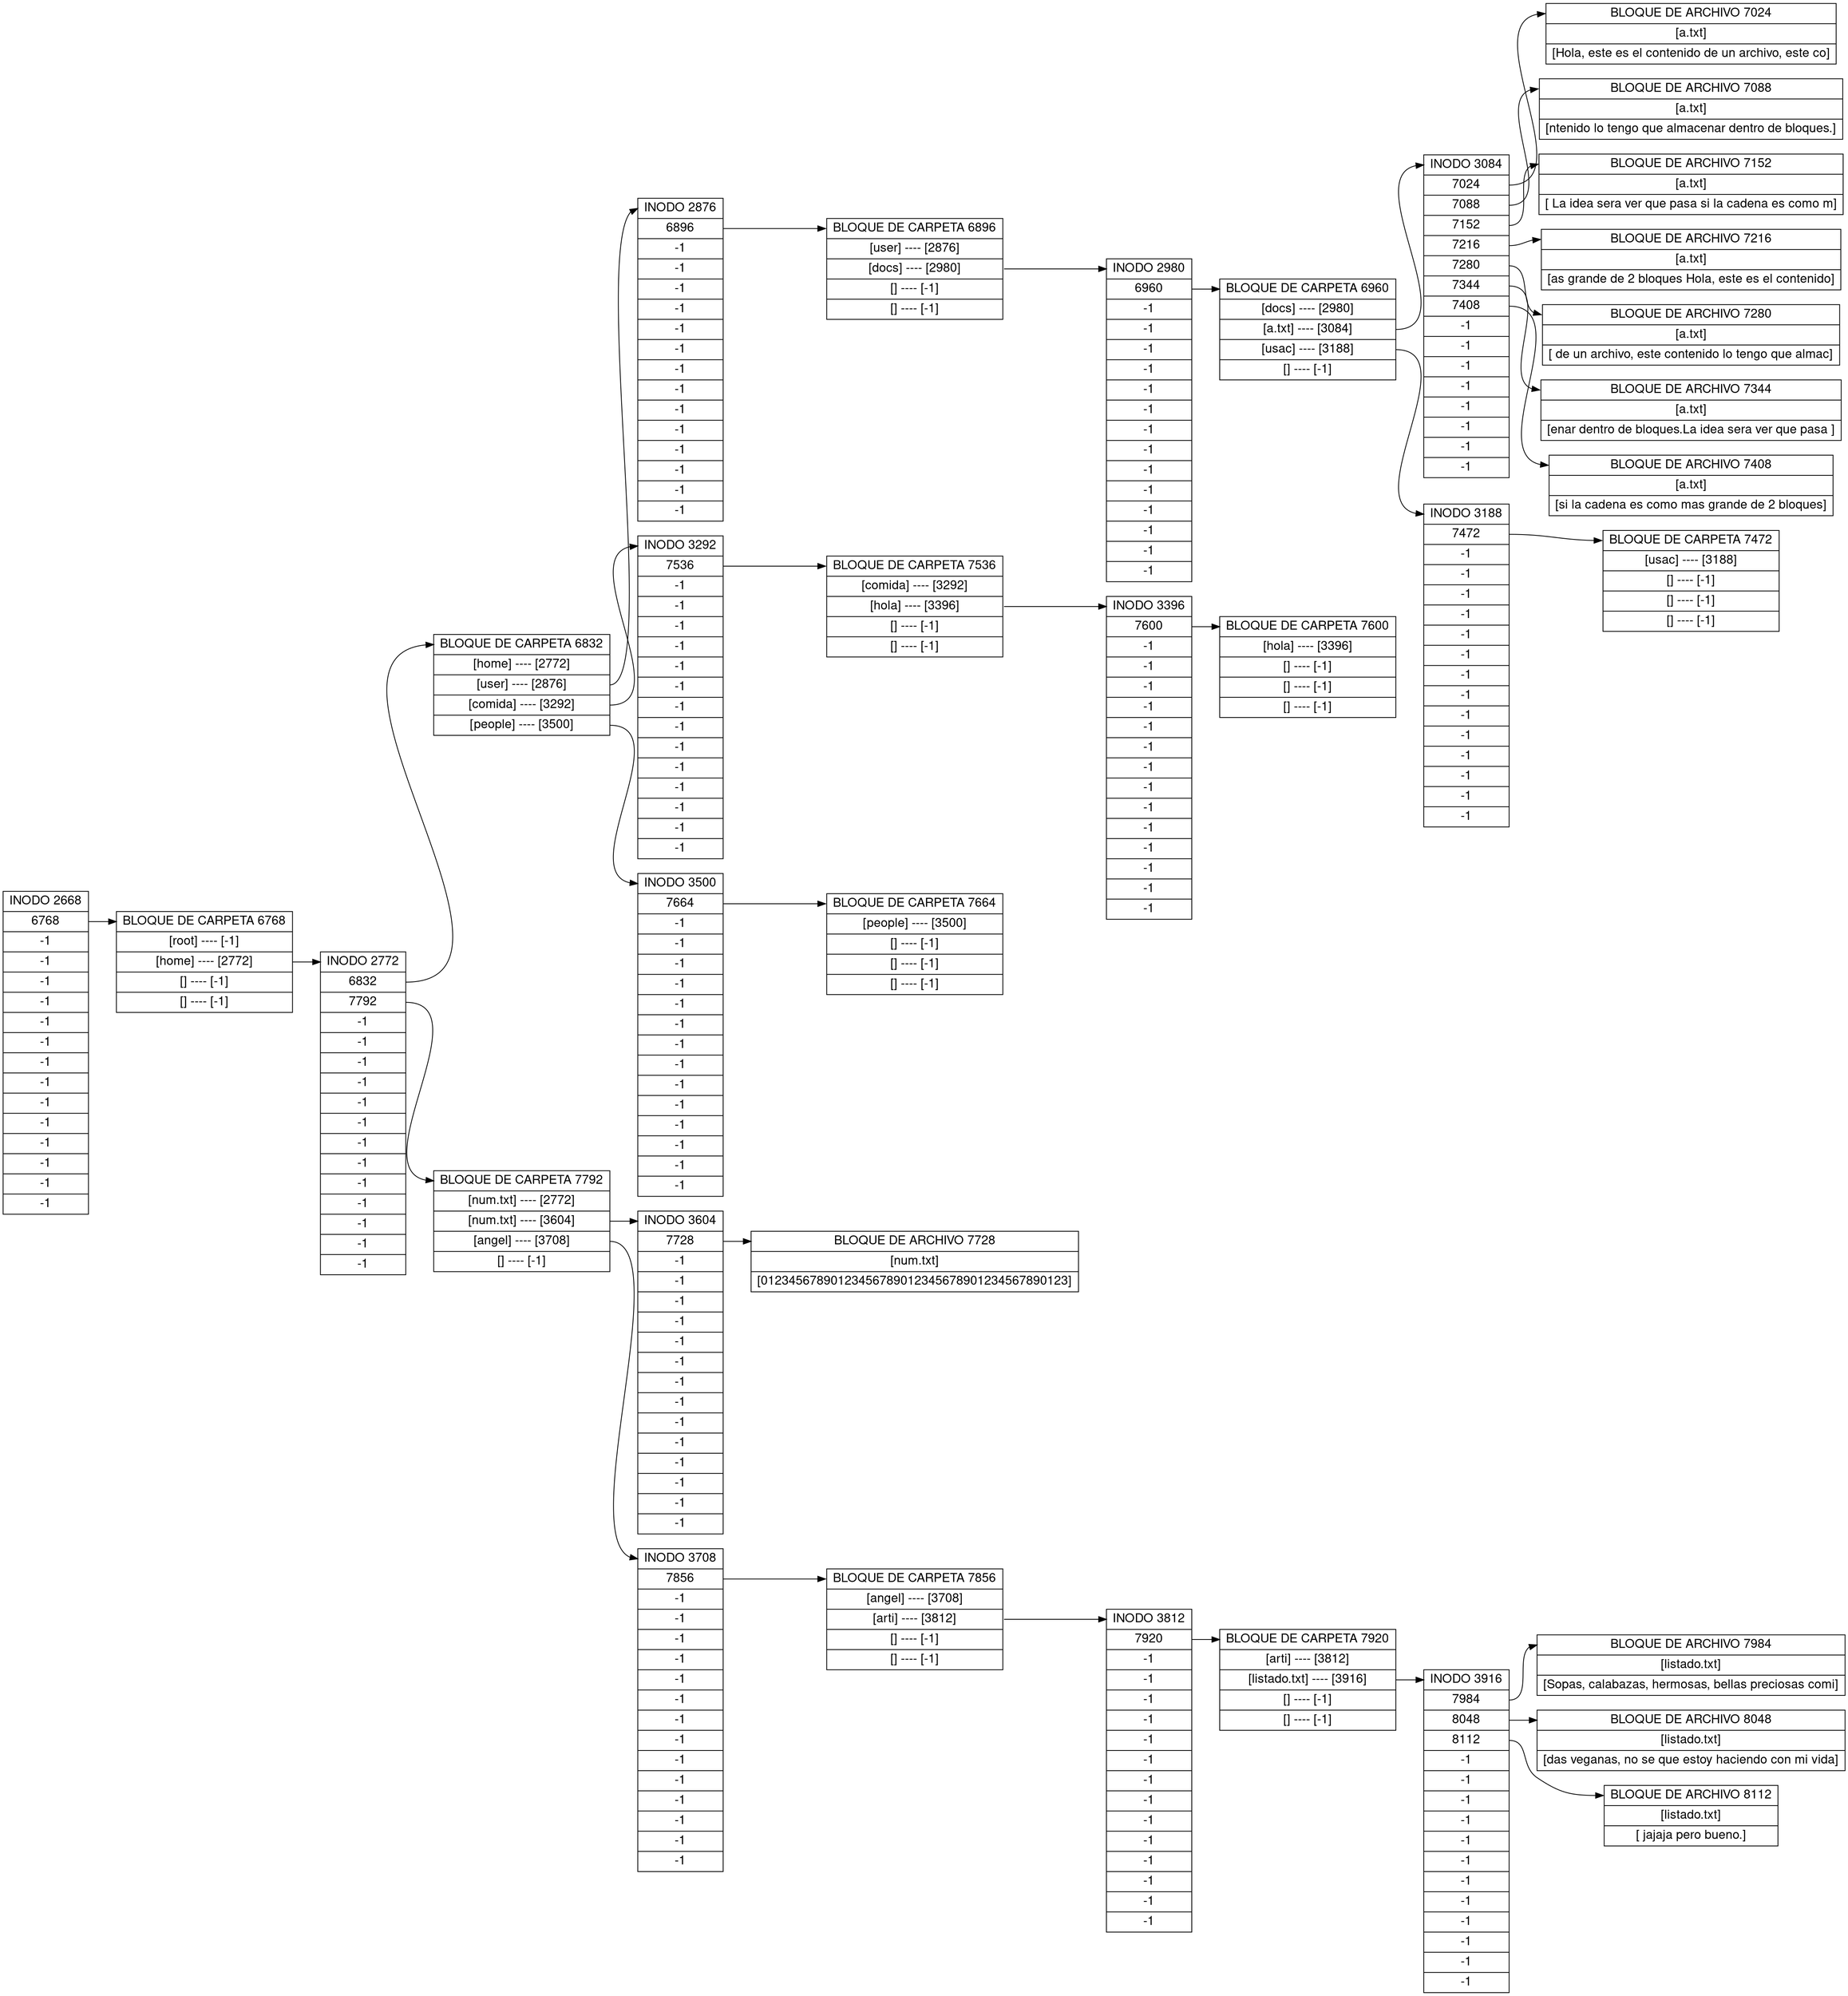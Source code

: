 digraph g {
fontname="Helvetica,Arial,sans-serif"
node [fontname="Helvetica,Arial,sans-serif"]
edge [fontname="Helvetica,Arial,sans-serif"]
graph [rankdir = "LR"];
node [fontsize = "16" shape = "ellipse"];
edge [];
"node2668" [label = "<f0> INODO 2668 |<f1> 6768|<f2> -1|<f3> -1|<f4> -1|<f5> -1|<f6> -1|<f7> -1|<f8> -1|<f9> -1|<f10> -1|<f11> -1|<f12> -1|<f13> -1|<f14> -1|<f15> -1"shape = "record"];
"node6768" [label = "<f0> BLOQUE DE CARPETA 6768 |<f1> [root] ---- [-1]|<f2> [home] ---- [2772]|<f3> [] ---- [-1]|<f4> [] ---- [-1]"shape = "record"];
"node2668":f1 -> "node6768":f0;
"node2772" [label = "<f0> INODO 2772 |<f1> 6832|<f2> 7792|<f3> -1|<f4> -1|<f5> -1|<f6> -1|<f7> -1|<f8> -1|<f9> -1|<f10> -1|<f11> -1|<f12> -1|<f13> -1|<f14> -1|<f15> -1"shape = "record"];
"node6832" [label = "<f0> BLOQUE DE CARPETA 6832 |<f1> [home] ---- [2772]|<f2> [user] ---- [2876]|<f3> [comida] ---- [3292]|<f4> [people] ---- [3500]"shape = "record"];
"node2772":f1 -> "node6832":f0;
"node2876" [label = "<f0> INODO 2876 |<f1> 6896|<f2> -1|<f3> -1|<f4> -1|<f5> -1|<f6> -1|<f7> -1|<f8> -1|<f9> -1|<f10> -1|<f11> -1|<f12> -1|<f13> -1|<f14> -1|<f15> -1"shape = "record"];
"node6896" [label = "<f0> BLOQUE DE CARPETA 6896 |<f1> [user] ---- [2876]|<f2> [docs] ---- [2980]|<f3> [] ---- [-1]|<f4> [] ---- [-1]"shape = "record"];
"node2876":f1 -> "node6896":f0;
"node2980" [label = "<f0> INODO 2980 |<f1> 6960|<f2> -1|<f3> -1|<f4> -1|<f5> -1|<f6> -1|<f7> -1|<f8> -1|<f9> -1|<f10> -1|<f11> -1|<f12> -1|<f13> -1|<f14> -1|<f15> -1"shape = "record"];
"node6960" [label = "<f0> BLOQUE DE CARPETA 6960 |<f1> [docs] ---- [2980]|<f2> [a.txt] ---- [3084]|<f3> [usac] ---- [3188]|<f4> [] ---- [-1]"shape = "record"];
"node2980":f1 -> "node6960":f0;
"node3084" [label = "<f0> INODO 3084 |<f1> 7024|<f2> 7088|<f3> 7152|<f4> 7216|<f5> 7280|<f6> 7344|<f7> 7408|<f8> -1|<f9> -1|<f10> -1|<f11> -1|<f12> -1|<f13> -1|<f14> -1|<f15> -1"shape = "record"];
"node7024" [label = "<f0> BLOQUE DE ARCHIVO 7024 |<f1> [a.txt] |<f2> [Hola, este es el contenido de un archivo, este co]"shape = "record"];
"node3084":f1 -> "node7024":f0;
"node7088" [label = "<f0> BLOQUE DE ARCHIVO 7088 |<f1> [a.txt] |<f2> [ntenido lo tengo que almacenar dentro de bloques.]"shape = "record"];
"node3084":f2 -> "node7088":f0;
"node7152" [label = "<f0> BLOQUE DE ARCHIVO 7152 |<f1> [a.txt] |<f2> [ La idea sera ver que pasa si la cadena es como m]"shape = "record"];
"node3084":f3 -> "node7152":f0;
"node7216" [label = "<f0> BLOQUE DE ARCHIVO 7216 |<f1> [a.txt] |<f2> [as grande de 2 bloques Hola, este es el contenido]"shape = "record"];
"node3084":f4 -> "node7216":f0;
"node7280" [label = "<f0> BLOQUE DE ARCHIVO 7280 |<f1> [a.txt] |<f2> [ de un archivo, este contenido lo tengo que almac]"shape = "record"];
"node3084":f5 -> "node7280":f0;
"node7344" [label = "<f0> BLOQUE DE ARCHIVO 7344 |<f1> [a.txt] |<f2> [enar dentro de bloques.La idea sera ver que pasa ]"shape = "record"];
"node3084":f6 -> "node7344":f0;
"node7408" [label = "<f0> BLOQUE DE ARCHIVO 7408 |<f1> [a.txt] |<f2> [si la cadena es como mas grande de 2 bloques]"shape = "record"];
"node3084":f7 -> "node7408":f0;
"node6960":f2 -> "node3084":f0;
"node3188" [label = "<f0> INODO 3188 |<f1> 7472|<f2> -1|<f3> -1|<f4> -1|<f5> -1|<f6> -1|<f7> -1|<f8> -1|<f9> -1|<f10> -1|<f11> -1|<f12> -1|<f13> -1|<f14> -1|<f15> -1"shape = "record"];
"node7472" [label = "<f0> BLOQUE DE CARPETA 7472 |<f1> [usac] ---- [3188]|<f2> [] ---- [-1]|<f3> [] ---- [-1]|<f4> [] ---- [-1]"shape = "record"];
"node3188":f1 -> "node7472":f0;
"node6960":f3 -> "node3188":f0;
"node6896":f2 -> "node2980":f0;
"node6832":f2 -> "node2876":f0;
"node3292" [label = "<f0> INODO 3292 |<f1> 7536|<f2> -1|<f3> -1|<f4> -1|<f5> -1|<f6> -1|<f7> -1|<f8> -1|<f9> -1|<f10> -1|<f11> -1|<f12> -1|<f13> -1|<f14> -1|<f15> -1"shape = "record"];
"node7536" [label = "<f0> BLOQUE DE CARPETA 7536 |<f1> [comida] ---- [3292]|<f2> [hola] ---- [3396]|<f3> [] ---- [-1]|<f4> [] ---- [-1]"shape = "record"];
"node3292":f1 -> "node7536":f0;
"node3396" [label = "<f0> INODO 3396 |<f1> 7600|<f2> -1|<f3> -1|<f4> -1|<f5> -1|<f6> -1|<f7> -1|<f8> -1|<f9> -1|<f10> -1|<f11> -1|<f12> -1|<f13> -1|<f14> -1|<f15> -1"shape = "record"];
"node7600" [label = "<f0> BLOQUE DE CARPETA 7600 |<f1> [hola] ---- [3396]|<f2> [] ---- [-1]|<f3> [] ---- [-1]|<f4> [] ---- [-1]"shape = "record"];
"node3396":f1 -> "node7600":f0;
"node7536":f2 -> "node3396":f0;
"node6832":f3 -> "node3292":f0;
"node3500" [label = "<f0> INODO 3500 |<f1> 7664|<f2> -1|<f3> -1|<f4> -1|<f5> -1|<f6> -1|<f7> -1|<f8> -1|<f9> -1|<f10> -1|<f11> -1|<f12> -1|<f13> -1|<f14> -1|<f15> -1"shape = "record"];
"node7664" [label = "<f0> BLOQUE DE CARPETA 7664 |<f1> [people] ---- [3500]|<f2> [] ---- [-1]|<f3> [] ---- [-1]|<f4> [] ---- [-1]"shape = "record"];
"node3500":f1 -> "node7664":f0;
"node6832":f4 -> "node3500":f0;
"node7792" [label = "<f0> BLOQUE DE CARPETA 7792 |<f1> [num.txt] ---- [2772]|<f2> [num.txt] ---- [3604]|<f3> [angel] ---- [3708]|<f4> [] ---- [-1]"shape = "record"];
"node2772":f2 -> "node7792":f0;
"node3604" [label = "<f0> INODO 3604 |<f1> 7728|<f2> -1|<f3> -1|<f4> -1|<f5> -1|<f6> -1|<f7> -1|<f8> -1|<f9> -1|<f10> -1|<f11> -1|<f12> -1|<f13> -1|<f14> -1|<f15> -1"shape = "record"];
"node7728" [label = "<f0> BLOQUE DE ARCHIVO 7728 |<f1> [num.txt] |<f2> [01234567890123456789012345678901234567890123]"shape = "record"];
"node3604":f1 -> "node7728":f0;
"node7792":f2 -> "node3604":f0;
"node3708" [label = "<f0> INODO 3708 |<f1> 7856|<f2> -1|<f3> -1|<f4> -1|<f5> -1|<f6> -1|<f7> -1|<f8> -1|<f9> -1|<f10> -1|<f11> -1|<f12> -1|<f13> -1|<f14> -1|<f15> -1"shape = "record"];
"node7856" [label = "<f0> BLOQUE DE CARPETA 7856 |<f1> [angel] ---- [3708]|<f2> [arti] ---- [3812]|<f3> [] ---- [-1]|<f4> [] ---- [-1]"shape = "record"];
"node3708":f1 -> "node7856":f0;
"node3812" [label = "<f0> INODO 3812 |<f1> 7920|<f2> -1|<f3> -1|<f4> -1|<f5> -1|<f6> -1|<f7> -1|<f8> -1|<f9> -1|<f10> -1|<f11> -1|<f12> -1|<f13> -1|<f14> -1|<f15> -1"shape = "record"];
"node7920" [label = "<f0> BLOQUE DE CARPETA 7920 |<f1> [arti] ---- [3812]|<f2> [listado.txt] ---- [3916]|<f3> [] ---- [-1]|<f4> [] ---- [-1]"shape = "record"];
"node3812":f1 -> "node7920":f0;
"node3916" [label = "<f0> INODO 3916 |<f1> 7984|<f2> 8048|<f3> 8112|<f4> -1|<f5> -1|<f6> -1|<f7> -1|<f8> -1|<f9> -1|<f10> -1|<f11> -1|<f12> -1|<f13> -1|<f14> -1|<f15> -1"shape = "record"];
"node7984" [label = "<f0> BLOQUE DE ARCHIVO 7984 |<f1> [listado.txt] |<f2> [Sopas, calabazas, hermosas, bellas preciosas comi]"shape = "record"];
"node3916":f1 -> "node7984":f0;
"node8048" [label = "<f0> BLOQUE DE ARCHIVO 8048 |<f1> [listado.txt] |<f2> [das veganas, no se que estoy haciendo con mi vida]"shape = "record"];
"node3916":f2 -> "node8048":f0;
"node8112" [label = "<f0> BLOQUE DE ARCHIVO 8112 |<f1> [listado.txt] |<f2> [ jajaja pero bueno.]"shape = "record"];
"node3916":f3 -> "node8112":f0;
"node7920":f2 -> "node3916":f0;
"node7856":f2 -> "node3812":f0;
"node7792":f3 -> "node3708":f0;
"node6768":f2 -> "node2772":f0;
}